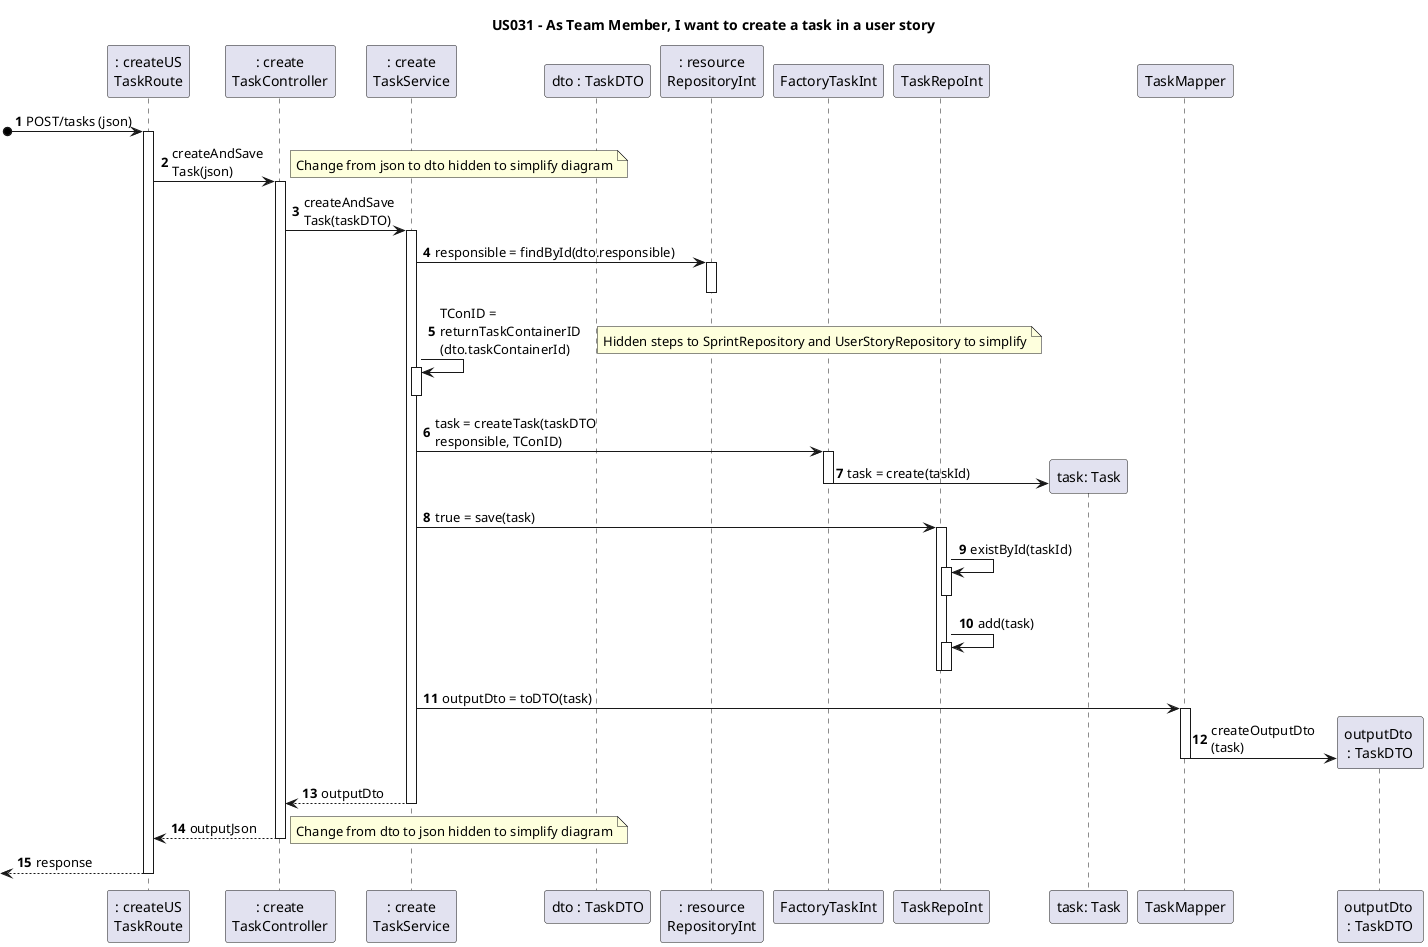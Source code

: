 @startuml
'https://plantuml.com/sequence-diagram

title US031 - As Team Member, I want to create a task in a user story

autonumber
autoactivate on


participant ": createUS\nTaskRoute" as UI
participant ": create\nTaskController" as Ctrl
participant ": create\nTaskService" as tService
participant "dto : TaskDTO" as dtoTask
participant ": resource\nRepositoryInt" as resInt
participant "FactoryTaskInt" as factoryT
participant "TaskRepoInt" as taskStore
participant "task: Task" as task
participant "TaskMapper" as mapper
participant "outputDto \n: TaskDTO" as output


[o-> UI: POST/tasks (json)

UI -> Ctrl: createAndSave\nTask(json)


note right
    Change from json to dto hidden to simplify diagram
end note

Ctrl -> tService: createAndSave\nTask(taskDTO)

tService -> resInt: responsible = findById(dto.responsible)
deactivate
tService -> tService: TConID = \nreturnTaskContainerID\n(dto.taskContainerId)
note right
    Hidden steps to SprintRepository and UserStoryRepository to simplify
end note

deactivate

tService -> factoryT: task = createTask(taskDTO \nresponsible, TConID)

factoryT -> task**: task = create(taskId)
deactivate

tService -> taskStore: true = save(task)

taskStore -> taskStore: existById(taskId)
deactivate
taskStore -> taskStore: add(task)
deactivate
deactivate

tService -> mapper: outputDto = toDTO(task)

mapper -> output**: createOutputDto\n(task)
deactivate


tService --> Ctrl: outputDto

Ctrl --> UI: outputJson

note right
Change from dto to json hidden to simplify diagram
end note

[<--UI : response



@enduml